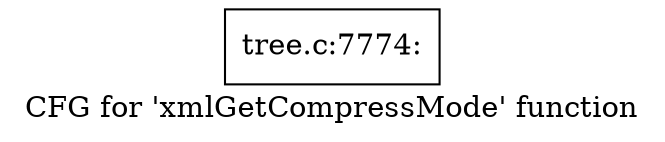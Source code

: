 digraph "CFG for 'xmlGetCompressMode' function" {
	label="CFG for 'xmlGetCompressMode' function";

	Node0x46da8d0 [shape=record,label="{tree.c:7774:}"];
}
